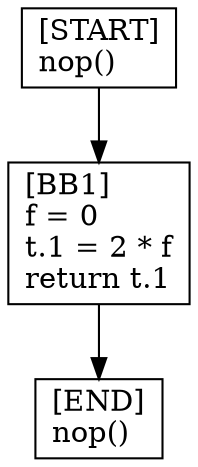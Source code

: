 digraph {
  node [shape=box]
  END [label="[END]\lnop()\l"];
  START [label="[START]\lnop()\l"];
  BB1 [label="[BB1]\lf = 0\lt.1 = 2 * f\lreturn t.1\l"];
  BB1 -> END;
  START -> BB1;
}
